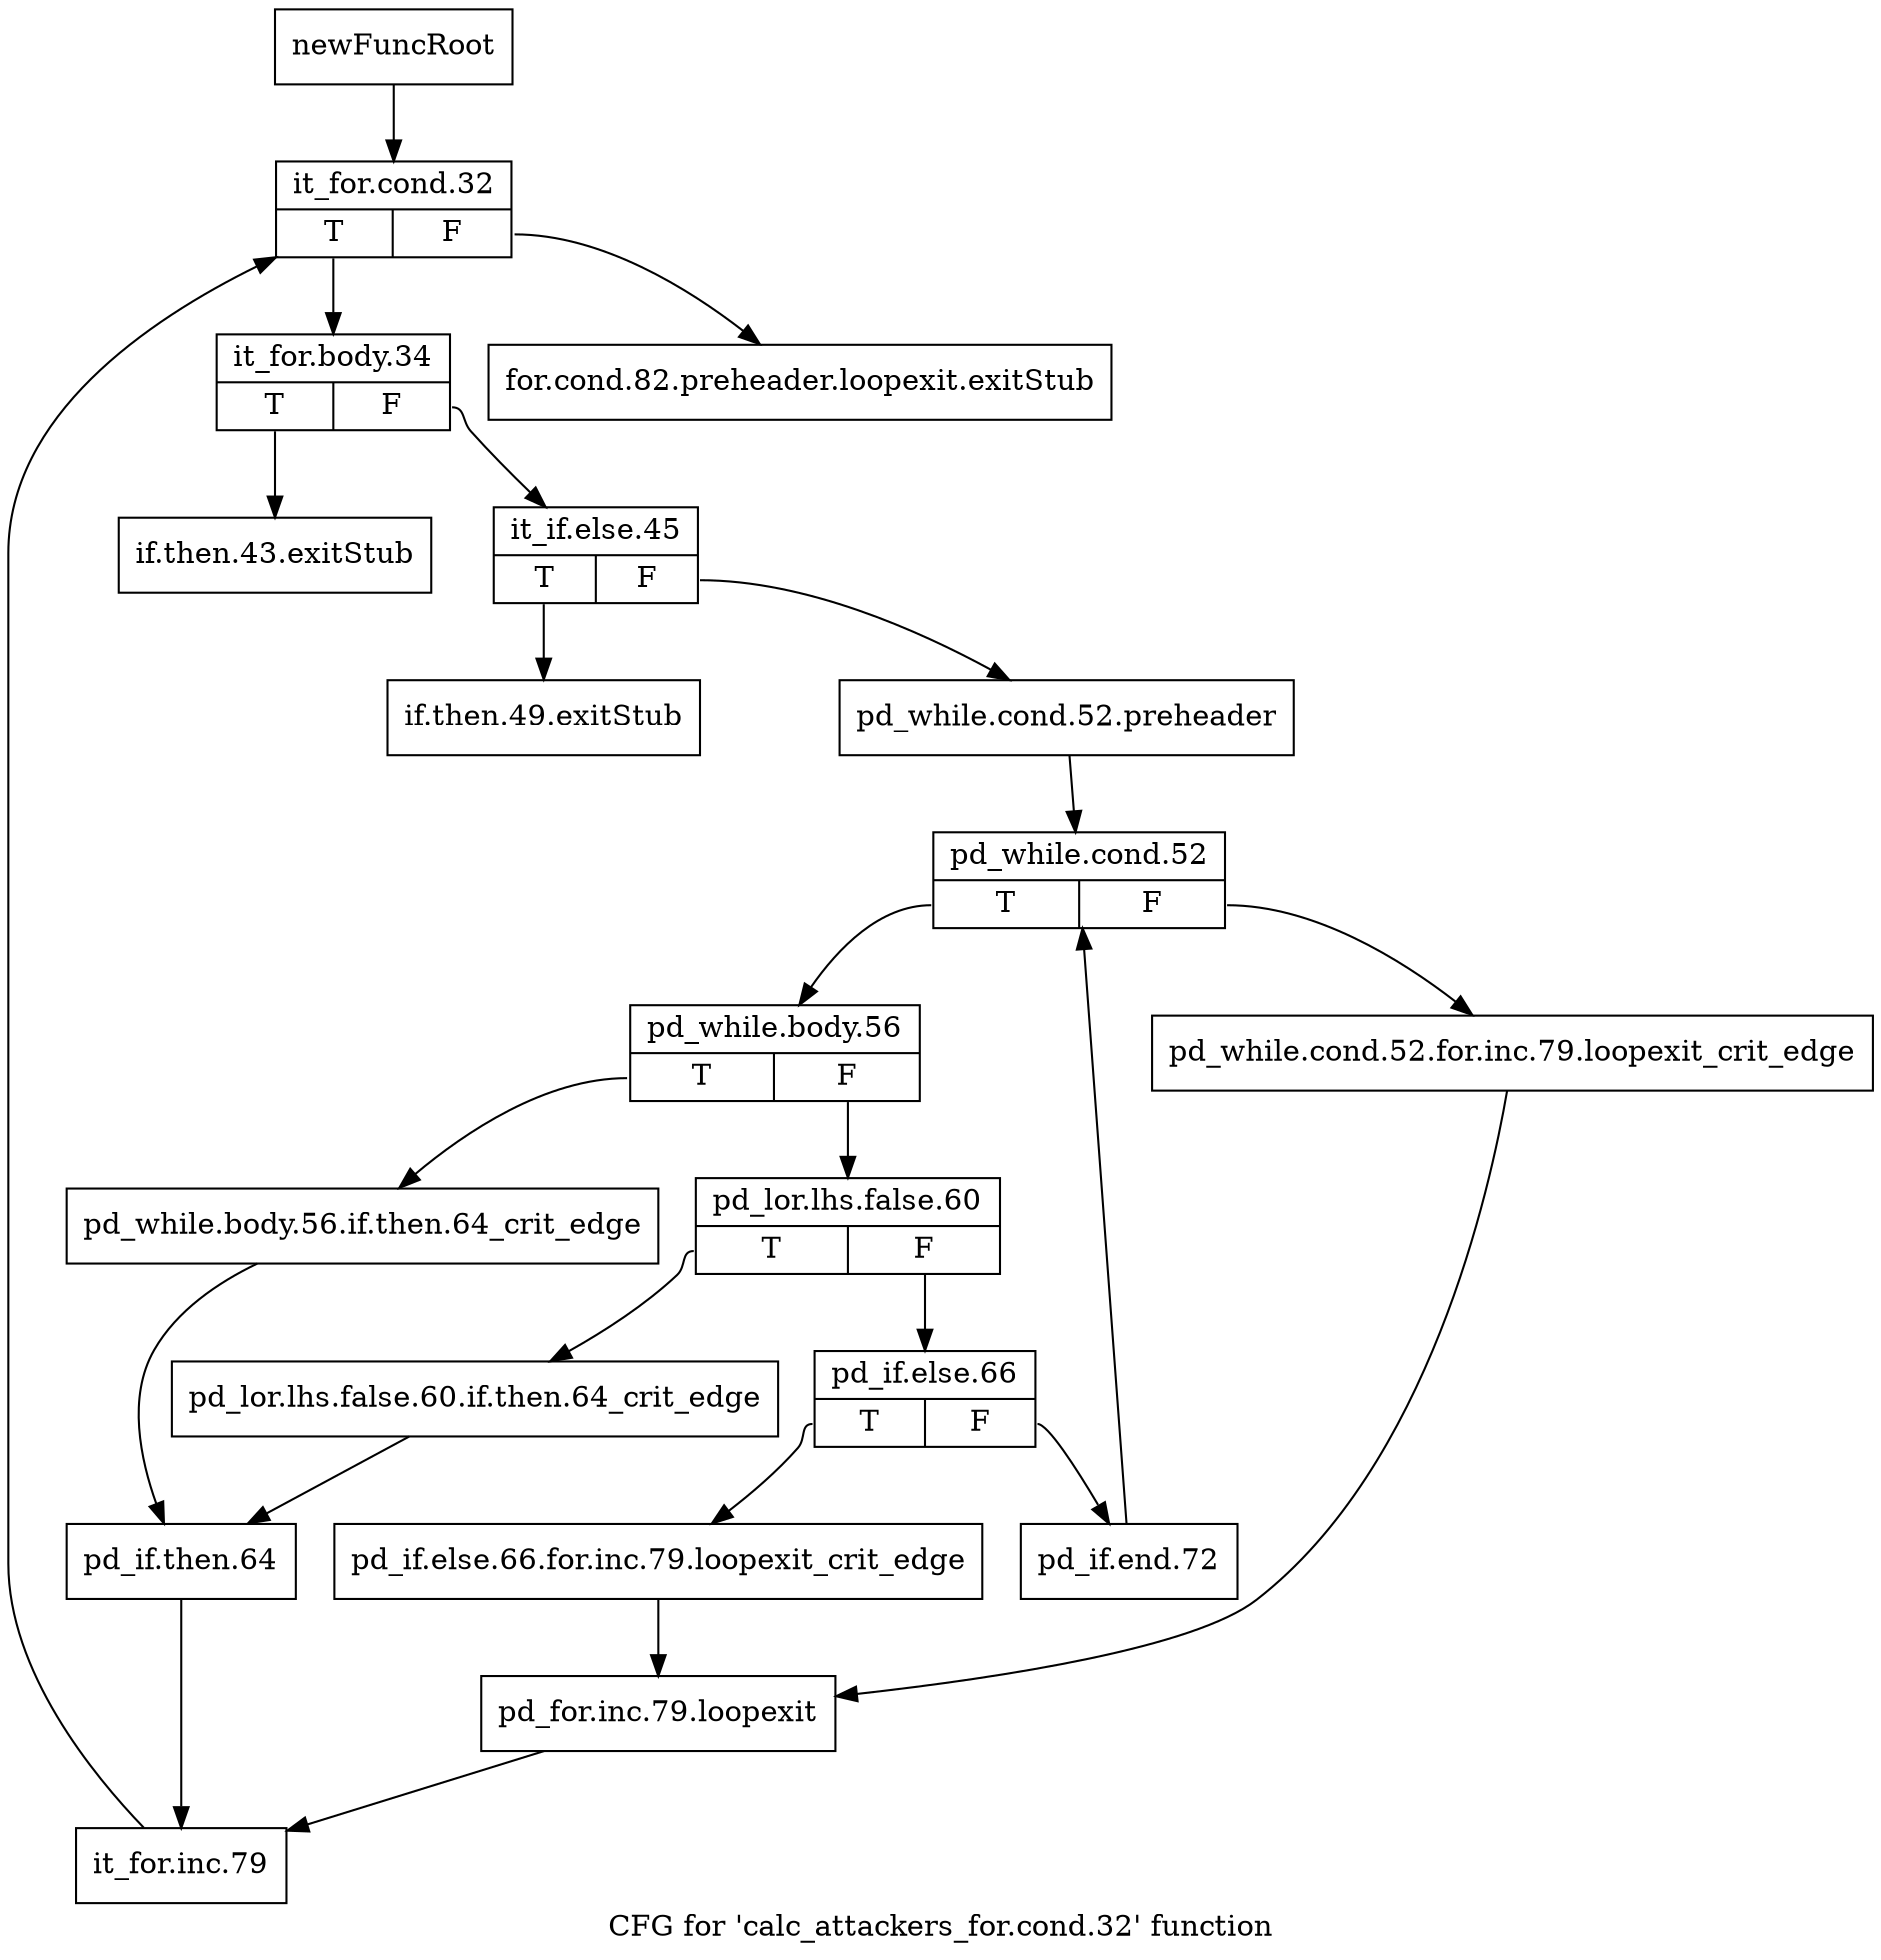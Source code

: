digraph "CFG for 'calc_attackers_for.cond.32' function" {
	label="CFG for 'calc_attackers_for.cond.32' function";

	Node0xf82f20 [shape=record,label="{newFuncRoot}"];
	Node0xf82f20 -> Node0xf83060;
	Node0xf82f70 [shape=record,label="{for.cond.82.preheader.loopexit.exitStub}"];
	Node0xf82fc0 [shape=record,label="{if.then.43.exitStub}"];
	Node0xf83010 [shape=record,label="{if.then.49.exitStub}"];
	Node0xf83060 [shape=record,label="{it_for.cond.32|{<s0>T|<s1>F}}"];
	Node0xf83060:s0 -> Node0xf830b0;
	Node0xf83060:s1 -> Node0xf82f70;
	Node0xf830b0 [shape=record,label="{it_for.body.34|{<s0>T|<s1>F}}"];
	Node0xf830b0:s0 -> Node0xf82fc0;
	Node0xf830b0:s1 -> Node0xf83100;
	Node0xf83100 [shape=record,label="{it_if.else.45|{<s0>T|<s1>F}}"];
	Node0xf83100:s0 -> Node0xf83010;
	Node0xf83100:s1 -> Node0xf83150;
	Node0xf83150 [shape=record,label="{pd_while.cond.52.preheader}"];
	Node0xf83150 -> Node0xf831a0;
	Node0xf831a0 [shape=record,label="{pd_while.cond.52|{<s0>T|<s1>F}}"];
	Node0xf831a0:s0 -> Node0xf83240;
	Node0xf831a0:s1 -> Node0xf831f0;
	Node0xf831f0 [shape=record,label="{pd_while.cond.52.for.inc.79.loopexit_crit_edge}"];
	Node0xf831f0 -> Node0xf833d0;
	Node0xf83240 [shape=record,label="{pd_while.body.56|{<s0>T|<s1>F}}"];
	Node0xf83240:s0 -> Node0xf83470;
	Node0xf83240:s1 -> Node0xf83290;
	Node0xf83290 [shape=record,label="{pd_lor.lhs.false.60|{<s0>T|<s1>F}}"];
	Node0xf83290:s0 -> Node0xf83420;
	Node0xf83290:s1 -> Node0xf832e0;
	Node0xf832e0 [shape=record,label="{pd_if.else.66|{<s0>T|<s1>F}}"];
	Node0xf832e0:s0 -> Node0xf83380;
	Node0xf832e0:s1 -> Node0xf83330;
	Node0xf83330 [shape=record,label="{pd_if.end.72}"];
	Node0xf83330 -> Node0xf831a0;
	Node0xf83380 [shape=record,label="{pd_if.else.66.for.inc.79.loopexit_crit_edge}"];
	Node0xf83380 -> Node0xf833d0;
	Node0xf833d0 [shape=record,label="{pd_for.inc.79.loopexit}"];
	Node0xf833d0 -> Node0xf83510;
	Node0xf83420 [shape=record,label="{pd_lor.lhs.false.60.if.then.64_crit_edge}"];
	Node0xf83420 -> Node0xf834c0;
	Node0xf83470 [shape=record,label="{pd_while.body.56.if.then.64_crit_edge}"];
	Node0xf83470 -> Node0xf834c0;
	Node0xf834c0 [shape=record,label="{pd_if.then.64}"];
	Node0xf834c0 -> Node0xf83510;
	Node0xf83510 [shape=record,label="{it_for.inc.79}"];
	Node0xf83510 -> Node0xf83060;
}
